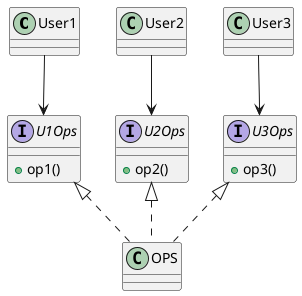 @startuml
class User1
class User2
class User3
interface U1Ops {
 + op1()
}
interface U2Ops {
 + op2()
}
interface U3Ops {
 + op3()
}
class OPS
User1 -[hidden] User2
User2 -[hidden] User3
U1Ops -[hidden] U2Ops
U2Ops -[hidden] U3Ops

User1 --> U1Ops 
User2 --> U2Ops
User3 --> U3Ops

U1Ops <|.. OPS 
U2Ops <|.. OPS
U3Ops <|.. OPS
@enduml
